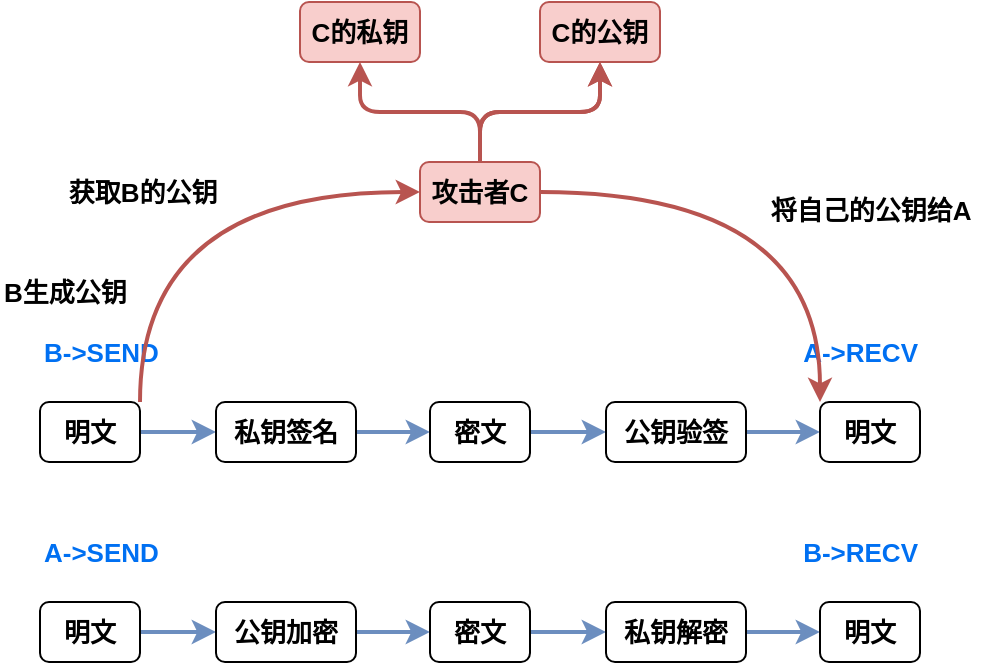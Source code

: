 <mxfile version="24.7.14">
  <diagram name="第 1 页" id="qXjcZsHoX8QDfTsZ7KZh">
    <mxGraphModel dx="819" dy="446" grid="1" gridSize="10" guides="1" tooltips="1" connect="1" arrows="1" fold="1" page="1" pageScale="1" pageWidth="1169" pageHeight="827" math="0" shadow="0">
      <root>
        <mxCell id="0" />
        <mxCell id="1" parent="0" />
        <mxCell id="T_a6b1vDiwAonqnWwLe--24" value="" style="edgeStyle=orthogonalEdgeStyle;shape=connector;curved=0;rounded=1;orthogonalLoop=1;jettySize=auto;html=1;shadow=0;strokeColor=#6c8ebf;strokeWidth=1.968;align=center;verticalAlign=middle;fontFamily=Helvetica;fontSize=13;fontColor=default;labelBackgroundColor=none;endArrow=classic;fillColor=#dae8fc;fontStyle=1" edge="1" parent="1" source="T_a6b1vDiwAonqnWwLe--25" target="T_a6b1vDiwAonqnWwLe--27">
          <mxGeometry relative="1" as="geometry" />
        </mxCell>
        <mxCell id="T_a6b1vDiwAonqnWwLe--25" value="明文" style="rounded=1;whiteSpace=wrap;html=1;fontFamily=Helvetica;fontSize=13;fontColor=default;labelBackgroundColor=none;strokeColor=default;align=center;verticalAlign=middle;fillColor=default;fontStyle=1" vertex="1" parent="1">
          <mxGeometry x="370" y="490" width="50" height="30" as="geometry" />
        </mxCell>
        <mxCell id="T_a6b1vDiwAonqnWwLe--26" value="" style="edgeStyle=orthogonalEdgeStyle;shape=connector;curved=0;rounded=1;orthogonalLoop=1;jettySize=auto;html=1;shadow=0;strokeColor=#6c8ebf;strokeWidth=1.968;align=center;verticalAlign=middle;fontFamily=Helvetica;fontSize=13;fontColor=default;labelBackgroundColor=none;endArrow=classic;fillColor=#dae8fc;fontStyle=1" edge="1" parent="1" source="T_a6b1vDiwAonqnWwLe--27" target="T_a6b1vDiwAonqnWwLe--29">
          <mxGeometry relative="1" as="geometry" />
        </mxCell>
        <mxCell id="T_a6b1vDiwAonqnWwLe--27" value="公钥加密" style="whiteSpace=wrap;html=1;fontSize=13;rounded=1;labelBackgroundColor=none;strokeColor=default;align=center;verticalAlign=middle;fontFamily=Helvetica;fontColor=default;fillColor=default;fontStyle=1" vertex="1" parent="1">
          <mxGeometry x="458" y="490" width="70" height="30" as="geometry" />
        </mxCell>
        <mxCell id="T_a6b1vDiwAonqnWwLe--28" value="" style="edgeStyle=orthogonalEdgeStyle;shape=connector;curved=0;rounded=1;orthogonalLoop=1;jettySize=auto;html=1;shadow=0;strokeColor=#6c8ebf;strokeWidth=1.968;align=center;verticalAlign=middle;fontFamily=Helvetica;fontSize=13;fontColor=default;labelBackgroundColor=none;endArrow=classic;fillColor=#dae8fc;fontStyle=1" edge="1" parent="1" source="T_a6b1vDiwAonqnWwLe--29" target="T_a6b1vDiwAonqnWwLe--31">
          <mxGeometry relative="1" as="geometry" />
        </mxCell>
        <mxCell id="T_a6b1vDiwAonqnWwLe--29" value="密文" style="whiteSpace=wrap;html=1;fontSize=13;rounded=1;labelBackgroundColor=none;strokeColor=default;align=center;verticalAlign=middle;fontFamily=Helvetica;fontColor=default;fillColor=default;fontStyle=1" vertex="1" parent="1">
          <mxGeometry x="565" y="490" width="50" height="30" as="geometry" />
        </mxCell>
        <mxCell id="T_a6b1vDiwAonqnWwLe--30" value="" style="edgeStyle=orthogonalEdgeStyle;shape=connector;curved=0;rounded=1;orthogonalLoop=1;jettySize=auto;html=1;shadow=0;strokeColor=#6c8ebf;strokeWidth=1.968;align=center;verticalAlign=middle;fontFamily=Helvetica;fontSize=13;fontColor=default;labelBackgroundColor=none;endArrow=classic;fillColor=#dae8fc;fontStyle=1" edge="1" parent="1" source="T_a6b1vDiwAonqnWwLe--31" target="T_a6b1vDiwAonqnWwLe--32">
          <mxGeometry relative="1" as="geometry" />
        </mxCell>
        <mxCell id="T_a6b1vDiwAonqnWwLe--31" value="私钥解密" style="whiteSpace=wrap;html=1;fontSize=13;rounded=1;labelBackgroundColor=none;strokeColor=default;align=center;verticalAlign=middle;fontFamily=Helvetica;fontColor=default;fillColor=default;fontStyle=1" vertex="1" parent="1">
          <mxGeometry x="653" y="490" width="70" height="30" as="geometry" />
        </mxCell>
        <mxCell id="T_a6b1vDiwAonqnWwLe--32" value="明文" style="whiteSpace=wrap;html=1;fontSize=13;rounded=1;labelBackgroundColor=none;strokeColor=default;align=center;verticalAlign=middle;fontFamily=Helvetica;fontColor=default;fillColor=default;fontStyle=1" vertex="1" parent="1">
          <mxGeometry x="760" y="490" width="50" height="30" as="geometry" />
        </mxCell>
        <mxCell id="T_a6b1vDiwAonqnWwLe--33" value="" style="edgeStyle=orthogonalEdgeStyle;shape=connector;curved=0;rounded=1;orthogonalLoop=1;jettySize=auto;html=1;shadow=0;strokeColor=#6c8ebf;strokeWidth=1.968;align=center;verticalAlign=middle;fontFamily=Helvetica;fontSize=13;fontColor=default;labelBackgroundColor=none;endArrow=classic;fillColor=#dae8fc;fontStyle=1" edge="1" parent="1" source="T_a6b1vDiwAonqnWwLe--34" target="T_a6b1vDiwAonqnWwLe--36">
          <mxGeometry relative="1" as="geometry" />
        </mxCell>
        <mxCell id="T_a6b1vDiwAonqnWwLe--34" value="明文" style="rounded=1;whiteSpace=wrap;html=1;fontFamily=Helvetica;fontSize=13;fontColor=default;labelBackgroundColor=none;strokeColor=default;align=center;verticalAlign=middle;fillColor=default;fontStyle=1" vertex="1" parent="1">
          <mxGeometry x="370" y="390" width="50" height="30" as="geometry" />
        </mxCell>
        <mxCell id="T_a6b1vDiwAonqnWwLe--35" value="" style="edgeStyle=orthogonalEdgeStyle;shape=connector;curved=0;rounded=1;orthogonalLoop=1;jettySize=auto;html=1;shadow=0;strokeColor=#6c8ebf;strokeWidth=1.968;align=center;verticalAlign=middle;fontFamily=Helvetica;fontSize=13;fontColor=default;labelBackgroundColor=none;endArrow=classic;fillColor=#dae8fc;fontStyle=1" edge="1" parent="1" source="T_a6b1vDiwAonqnWwLe--36" target="T_a6b1vDiwAonqnWwLe--38">
          <mxGeometry relative="1" as="geometry" />
        </mxCell>
        <mxCell id="T_a6b1vDiwAonqnWwLe--36" value="私钥签名" style="whiteSpace=wrap;html=1;fontSize=13;rounded=1;labelBackgroundColor=none;strokeColor=default;align=center;verticalAlign=middle;fontFamily=Helvetica;fontColor=default;fillColor=default;fontStyle=1" vertex="1" parent="1">
          <mxGeometry x="458" y="390" width="70" height="30" as="geometry" />
        </mxCell>
        <mxCell id="T_a6b1vDiwAonqnWwLe--37" value="" style="edgeStyle=orthogonalEdgeStyle;shape=connector;curved=0;rounded=1;orthogonalLoop=1;jettySize=auto;html=1;shadow=0;strokeColor=#6c8ebf;strokeWidth=1.968;align=center;verticalAlign=middle;fontFamily=Helvetica;fontSize=13;fontColor=default;labelBackgroundColor=none;endArrow=classic;fillColor=#dae8fc;fontStyle=1" edge="1" parent="1" source="T_a6b1vDiwAonqnWwLe--38" target="T_a6b1vDiwAonqnWwLe--40">
          <mxGeometry relative="1" as="geometry" />
        </mxCell>
        <mxCell id="T_a6b1vDiwAonqnWwLe--38" value="密文" style="whiteSpace=wrap;html=1;fontSize=13;rounded=1;labelBackgroundColor=none;strokeColor=default;align=center;verticalAlign=middle;fontFamily=Helvetica;fontColor=default;fillColor=default;fontStyle=1" vertex="1" parent="1">
          <mxGeometry x="565" y="390" width="50" height="30" as="geometry" />
        </mxCell>
        <mxCell id="T_a6b1vDiwAonqnWwLe--39" value="" style="edgeStyle=orthogonalEdgeStyle;shape=connector;curved=0;rounded=1;orthogonalLoop=1;jettySize=auto;html=1;shadow=0;strokeColor=#6c8ebf;strokeWidth=1.968;align=center;verticalAlign=middle;fontFamily=Helvetica;fontSize=13;fontColor=default;labelBackgroundColor=none;endArrow=classic;fillColor=#dae8fc;fontStyle=1" edge="1" parent="1" source="T_a6b1vDiwAonqnWwLe--40" target="T_a6b1vDiwAonqnWwLe--41">
          <mxGeometry relative="1" as="geometry" />
        </mxCell>
        <mxCell id="T_a6b1vDiwAonqnWwLe--40" value="公钥验签" style="whiteSpace=wrap;html=1;fontSize=13;rounded=1;labelBackgroundColor=none;strokeColor=default;align=center;verticalAlign=middle;fontFamily=Helvetica;fontColor=default;fillColor=default;fontStyle=1" vertex="1" parent="1">
          <mxGeometry x="653" y="390" width="70" height="30" as="geometry" />
        </mxCell>
        <mxCell id="T_a6b1vDiwAonqnWwLe--41" value="明文" style="whiteSpace=wrap;html=1;fontSize=13;rounded=1;labelBackgroundColor=none;strokeColor=default;align=center;verticalAlign=middle;fontFamily=Helvetica;fontColor=default;fillColor=default;fontStyle=1" vertex="1" parent="1">
          <mxGeometry x="760" y="390" width="50" height="30" as="geometry" />
        </mxCell>
        <mxCell id="T_a6b1vDiwAonqnWwLe--42" value="B-&amp;gt;SEND" style="text;html=1;align=left;verticalAlign=middle;resizable=0;points=[];autosize=1;strokeColor=none;fillColor=none;fontSize=13;fontColor=#0070F2;fontFamily=Helvetica;fontStyle=1;rounded=1;labelBackgroundColor=none;" vertex="1" parent="1">
          <mxGeometry x="370" y="350" width="80" height="30" as="geometry" />
        </mxCell>
        <mxCell id="T_a6b1vDiwAonqnWwLe--43" value="A-&amp;gt;SEND" style="text;html=1;align=left;verticalAlign=middle;resizable=0;points=[];autosize=1;strokeColor=none;fillColor=none;fontSize=13;fontColor=#0070F2;fontFamily=Helvetica;fontStyle=1;rounded=1;labelBackgroundColor=none;" vertex="1" parent="1">
          <mxGeometry x="370" y="450" width="80" height="30" as="geometry" />
        </mxCell>
        <mxCell id="T_a6b1vDiwAonqnWwLe--44" value="B-&amp;gt;RECV" style="text;html=1;align=right;verticalAlign=middle;resizable=0;points=[];autosize=1;strokeColor=none;fillColor=none;fontSize=13;fontColor=#0070F2;fontFamily=Helvetica;fontStyle=1;rounded=1;labelBackgroundColor=none;" vertex="1" parent="1">
          <mxGeometry x="730" y="450" width="80" height="30" as="geometry" />
        </mxCell>
        <mxCell id="T_a6b1vDiwAonqnWwLe--45" value="A-&amp;gt;RECV" style="text;html=1;align=right;verticalAlign=middle;resizable=0;points=[];autosize=1;strokeColor=none;fillColor=none;fontSize=13;fontColor=#0070F2;fontFamily=Helvetica;fontStyle=1;rounded=1;labelBackgroundColor=none;" vertex="1" parent="1">
          <mxGeometry x="730" y="350" width="80" height="30" as="geometry" />
        </mxCell>
        <mxCell id="T_a6b1vDiwAonqnWwLe--46" value="B生成公钥" style="text;html=1;align=left;verticalAlign=middle;resizable=0;points=[];autosize=1;strokeColor=none;fillColor=none;fontFamily=Helvetica;fontSize=13;fontColor=default;labelBackgroundColor=none;rounded=1;fontStyle=1" vertex="1" parent="1">
          <mxGeometry x="350" y="320" width="80" height="30" as="geometry" />
        </mxCell>
        <mxCell id="T_a6b1vDiwAonqnWwLe--47" value="" style="edgeStyle=orthogonalEdgeStyle;shape=connector;curved=0;rounded=1;orthogonalLoop=1;jettySize=auto;html=1;shadow=0;strokeColor=#b85450;strokeWidth=1.968;align=center;verticalAlign=middle;fontFamily=Helvetica;fontSize=13;fontColor=default;labelBackgroundColor=none;autosize=1;resizable=0;endArrow=classic;fillColor=#f8cecc;fontStyle=1" edge="1" parent="1" source="T_a6b1vDiwAonqnWwLe--50" target="T_a6b1vDiwAonqnWwLe--51">
          <mxGeometry relative="1" as="geometry" />
        </mxCell>
        <mxCell id="T_a6b1vDiwAonqnWwLe--48" value="" style="edgeStyle=orthogonalEdgeStyle;shape=connector;curved=0;rounded=1;orthogonalLoop=1;jettySize=auto;html=1;shadow=0;strokeColor=#b85450;strokeWidth=1.968;align=center;verticalAlign=middle;fontFamily=Helvetica;fontSize=13;fontColor=default;labelBackgroundColor=none;autosize=1;resizable=0;endArrow=classic;fillColor=#f8cecc;fontStyle=1" edge="1" parent="1" source="T_a6b1vDiwAonqnWwLe--50" target="T_a6b1vDiwAonqnWwLe--51">
          <mxGeometry relative="1" as="geometry" />
        </mxCell>
        <mxCell id="T_a6b1vDiwAonqnWwLe--49" style="edgeStyle=orthogonalEdgeStyle;shape=connector;curved=0;rounded=1;orthogonalLoop=1;jettySize=auto;html=1;exitX=0.5;exitY=0;exitDx=0;exitDy=0;entryX=0.5;entryY=1;entryDx=0;entryDy=0;shadow=0;strokeColor=#b85450;strokeWidth=1.968;align=center;verticalAlign=middle;fontFamily=Helvetica;fontSize=13;fontColor=default;labelBackgroundColor=none;autosize=1;resizable=0;endArrow=classic;fillColor=#f8cecc;fontStyle=1" edge="1" parent="1" source="T_a6b1vDiwAonqnWwLe--50" target="T_a6b1vDiwAonqnWwLe--52">
          <mxGeometry relative="1" as="geometry" />
        </mxCell>
        <mxCell id="T_a6b1vDiwAonqnWwLe--50" value="攻击者C" style="whiteSpace=wrap;html=1;fontFamily=Helvetica;fontSize=13;labelBackgroundColor=none;rounded=1;fillColor=#f8cecc;strokeColor=#b85450;fontStyle=1" vertex="1" parent="1">
          <mxGeometry x="560" y="270" width="60" height="30" as="geometry" />
        </mxCell>
        <mxCell id="T_a6b1vDiwAonqnWwLe--51" value="C的公钥" style="whiteSpace=wrap;html=1;fontFamily=Helvetica;fontSize=13;labelBackgroundColor=none;rounded=1;fillColor=#f8cecc;strokeColor=#b85450;fontStyle=1" vertex="1" parent="1">
          <mxGeometry x="620" y="190" width="60" height="30" as="geometry" />
        </mxCell>
        <mxCell id="T_a6b1vDiwAonqnWwLe--52" value="C的私钥" style="whiteSpace=wrap;html=1;fontFamily=Helvetica;fontSize=13;labelBackgroundColor=none;rounded=1;fillColor=#f8cecc;strokeColor=#b85450;fontStyle=1" vertex="1" parent="1">
          <mxGeometry x="500" y="190" width="60" height="30" as="geometry" />
        </mxCell>
        <mxCell id="T_a6b1vDiwAonqnWwLe--53" style="edgeStyle=orthogonalEdgeStyle;shape=connector;curved=1;rounded=1;orthogonalLoop=1;jettySize=auto;html=1;exitX=1;exitY=0;exitDx=0;exitDy=0;entryX=0;entryY=0.5;entryDx=0;entryDy=0;shadow=0;strokeColor=#b85450;strokeWidth=1.968;align=center;verticalAlign=middle;fontFamily=Helvetica;fontSize=13;fontColor=default;labelBackgroundColor=none;autosize=1;resizable=0;endArrow=classic;fillColor=#f8cecc;fontStyle=1" edge="1" parent="1" source="T_a6b1vDiwAonqnWwLe--34" target="T_a6b1vDiwAonqnWwLe--50">
          <mxGeometry relative="1" as="geometry" />
        </mxCell>
        <mxCell id="T_a6b1vDiwAonqnWwLe--54" value="获取B的公钥" style="edgeLabel;html=1;align=center;verticalAlign=middle;resizable=0;points=[];fontFamily=Helvetica;fontSize=13;labelBackgroundColor=none;autosize=1;rounded=1;fontStyle=1" connectable="0" vertex="1" parent="T_a6b1vDiwAonqnWwLe--53">
          <mxGeometry x="0.595" y="-4" width="100" height="30" relative="1" as="geometry">
            <mxPoint x="-140" y="-19" as="offset" />
          </mxGeometry>
        </mxCell>
        <mxCell id="T_a6b1vDiwAonqnWwLe--55" style="edgeStyle=orthogonalEdgeStyle;shape=connector;curved=1;rounded=1;orthogonalLoop=1;jettySize=auto;html=1;exitX=1;exitY=0.5;exitDx=0;exitDy=0;entryX=0;entryY=0;entryDx=0;entryDy=0;shadow=0;strokeColor=#b85450;strokeWidth=1.968;align=center;verticalAlign=middle;fontFamily=Helvetica;fontSize=13;fontColor=default;labelBackgroundColor=none;autosize=1;resizable=0;endArrow=classic;fillColor=#f8cecc;fontStyle=1" edge="1" parent="1" source="T_a6b1vDiwAonqnWwLe--50" target="T_a6b1vDiwAonqnWwLe--41">
          <mxGeometry relative="1" as="geometry" />
        </mxCell>
        <mxCell id="T_a6b1vDiwAonqnWwLe--56" value="将自己的公钥给A" style="edgeLabel;html=1;align=center;verticalAlign=middle;resizable=0;points=[];fontFamily=Helvetica;fontSize=13;fontColor=default;labelBackgroundColor=none;autosize=1;fillColor=none;gradientColor=none;rounded=1;fontStyle=1" connectable="0" vertex="1" parent="T_a6b1vDiwAonqnWwLe--55">
          <mxGeometry x="-0.399" y="-9" width="120" height="30" relative="1" as="geometry">
            <mxPoint x="31" y="-15" as="offset" />
          </mxGeometry>
        </mxCell>
      </root>
    </mxGraphModel>
  </diagram>
</mxfile>
